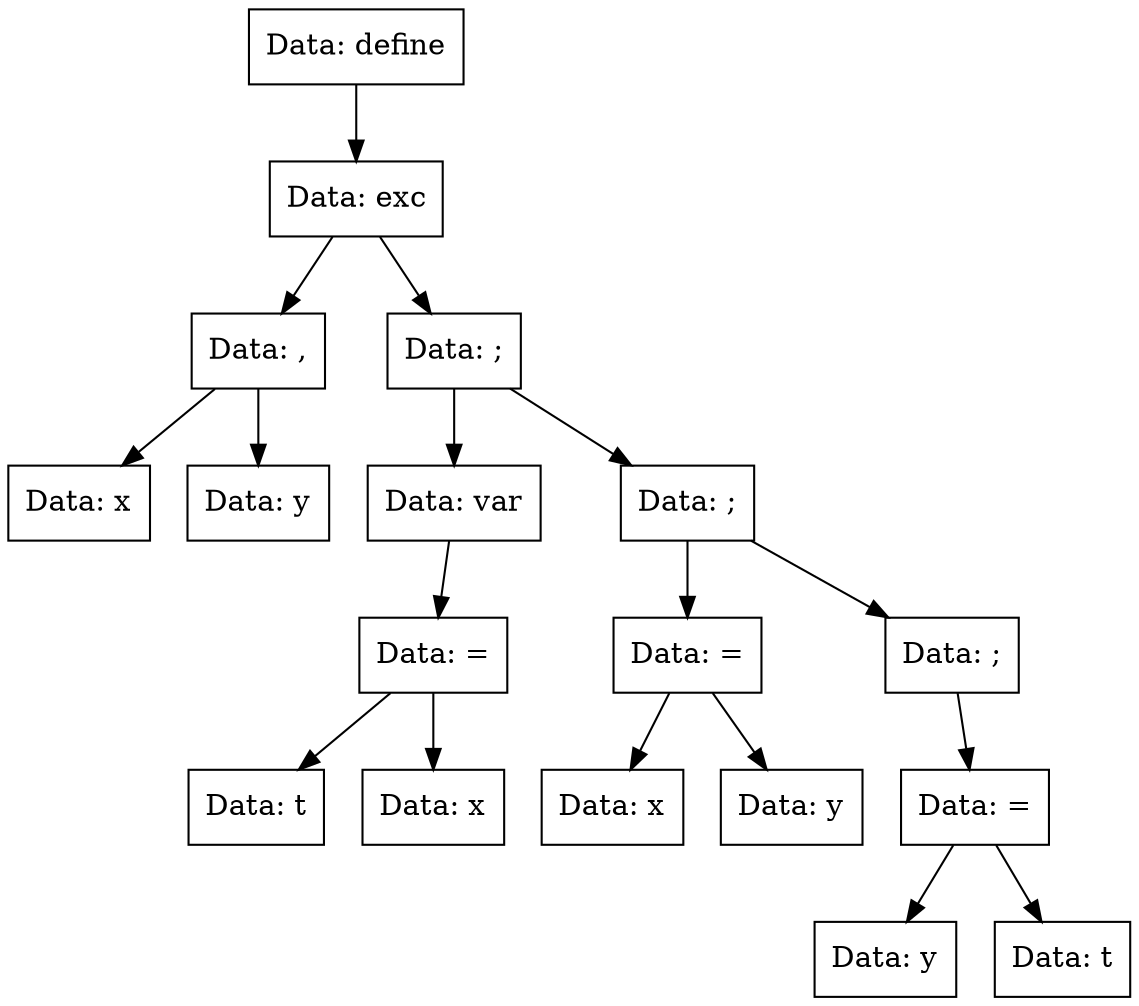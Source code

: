 digraph exc{
Node0x55e41991c1d0[shape="record", label="Data: define"];
Node0x55e41991c090[shape="record", label="Data: exc"];
Node0x55e41991c040[shape="record", label="Data: ,"];
Node0x55e41991c310[shape="record", label="Data: x"];
Node0x55e41991c040->Node0x55e41991c310;
Node0x55e41991c270[shape="record", label="Data: y"];
Node0x55e41991c040->Node0x55e41991c270;
Node0x55e41991c090->Node0x55e41991c040;
Node0x55e41991c180[shape="record", label="Data: ;"];
Node0x55e41991c130[shape="record", label="Data: var"];
Node0x55e41991c2c0[shape="record", label="Data: ="];
Node0x55e41991ca90[shape="record", label="Data: t"];
Node0x55e41991c2c0->Node0x55e41991ca90;
Node0x55e41991cae0[shape="record", label="Data: x"];
Node0x55e41991c2c0->Node0x55e41991cae0;
Node0x55e41991c130->Node0x55e41991c2c0;
Node0x55e41991c180->Node0x55e41991c130;
Node0x55e41991ca40[shape="record", label="Data: ;"];
Node0x55e41991c9f0[shape="record", label="Data: ="];
Node0x55e41991c400[shape="record", label="Data: x"];
Node0x55e41991c9f0->Node0x55e41991c400;
Node0x55e41991c220[shape="record", label="Data: y"];
Node0x55e41991c9f0->Node0x55e41991c220;
Node0x55e41991ca40->Node0x55e41991c9f0;
Node0x55e41991c0e0[shape="record", label="Data: ;"];
Node0x55e41991c360[shape="record", label="Data: ="];
Node0x55e41991c3b0[shape="record", label="Data: y"];
Node0x55e41991c360->Node0x55e41991c3b0;
Node0x55e41991c9a0[shape="record", label="Data: t"];
Node0x55e41991c360->Node0x55e41991c9a0;
Node0x55e41991c0e0->Node0x55e41991c360;
Node0x55e41991ca40->Node0x55e41991c0e0;
Node0x55e41991c180->Node0x55e41991ca40;
Node0x55e41991c090->Node0x55e41991c180;
Node0x55e41991c1d0->Node0x55e41991c090;
}